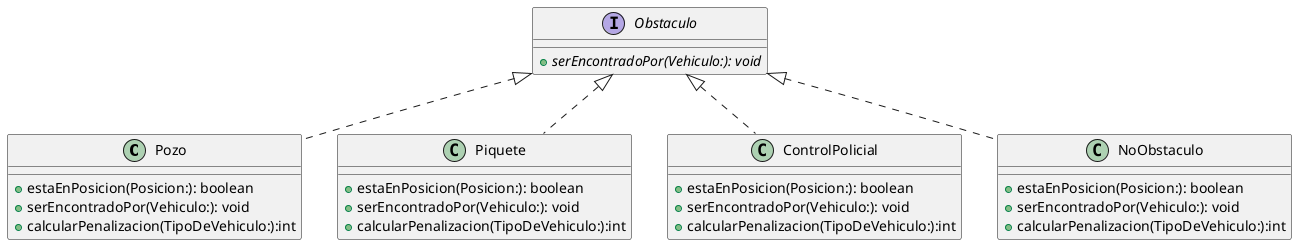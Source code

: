 @startuml
'https://plantuml.com/class-diagram

Pozo .u.|> Obstaculo
Piquete .u.|>  Obstaculo
ControlPolicial .u.|>  Obstaculo
NoObstaculo .u.|>  Obstaculo

class Pozo {
+ estaEnPosicion(Posicion:): boolean
 + serEncontradoPor(Vehiculo:): void
 + calcularPenalizacion(TipoDeVehiculo:):int
}

class ControlPolicial {
+ estaEnPosicion(Posicion:): boolean
 + serEncontradoPor(Vehiculo:): void
 + calcularPenalizacion(TipoDeVehiculo:):int
}
class Piquete {
+ estaEnPosicion(Posicion:): boolean
 + serEncontradoPor(Vehiculo:): void
 + calcularPenalizacion(TipoDeVehiculo:):int
}
class NoObstaculo {
+ estaEnPosicion(Posicion:): boolean
 + serEncontradoPor(Vehiculo:): void
 + calcularPenalizacion(TipoDeVehiculo:):int
}

interface Obstaculo {
 + {abstract}serEncontradoPor(Vehiculo:): void
}

@enduml